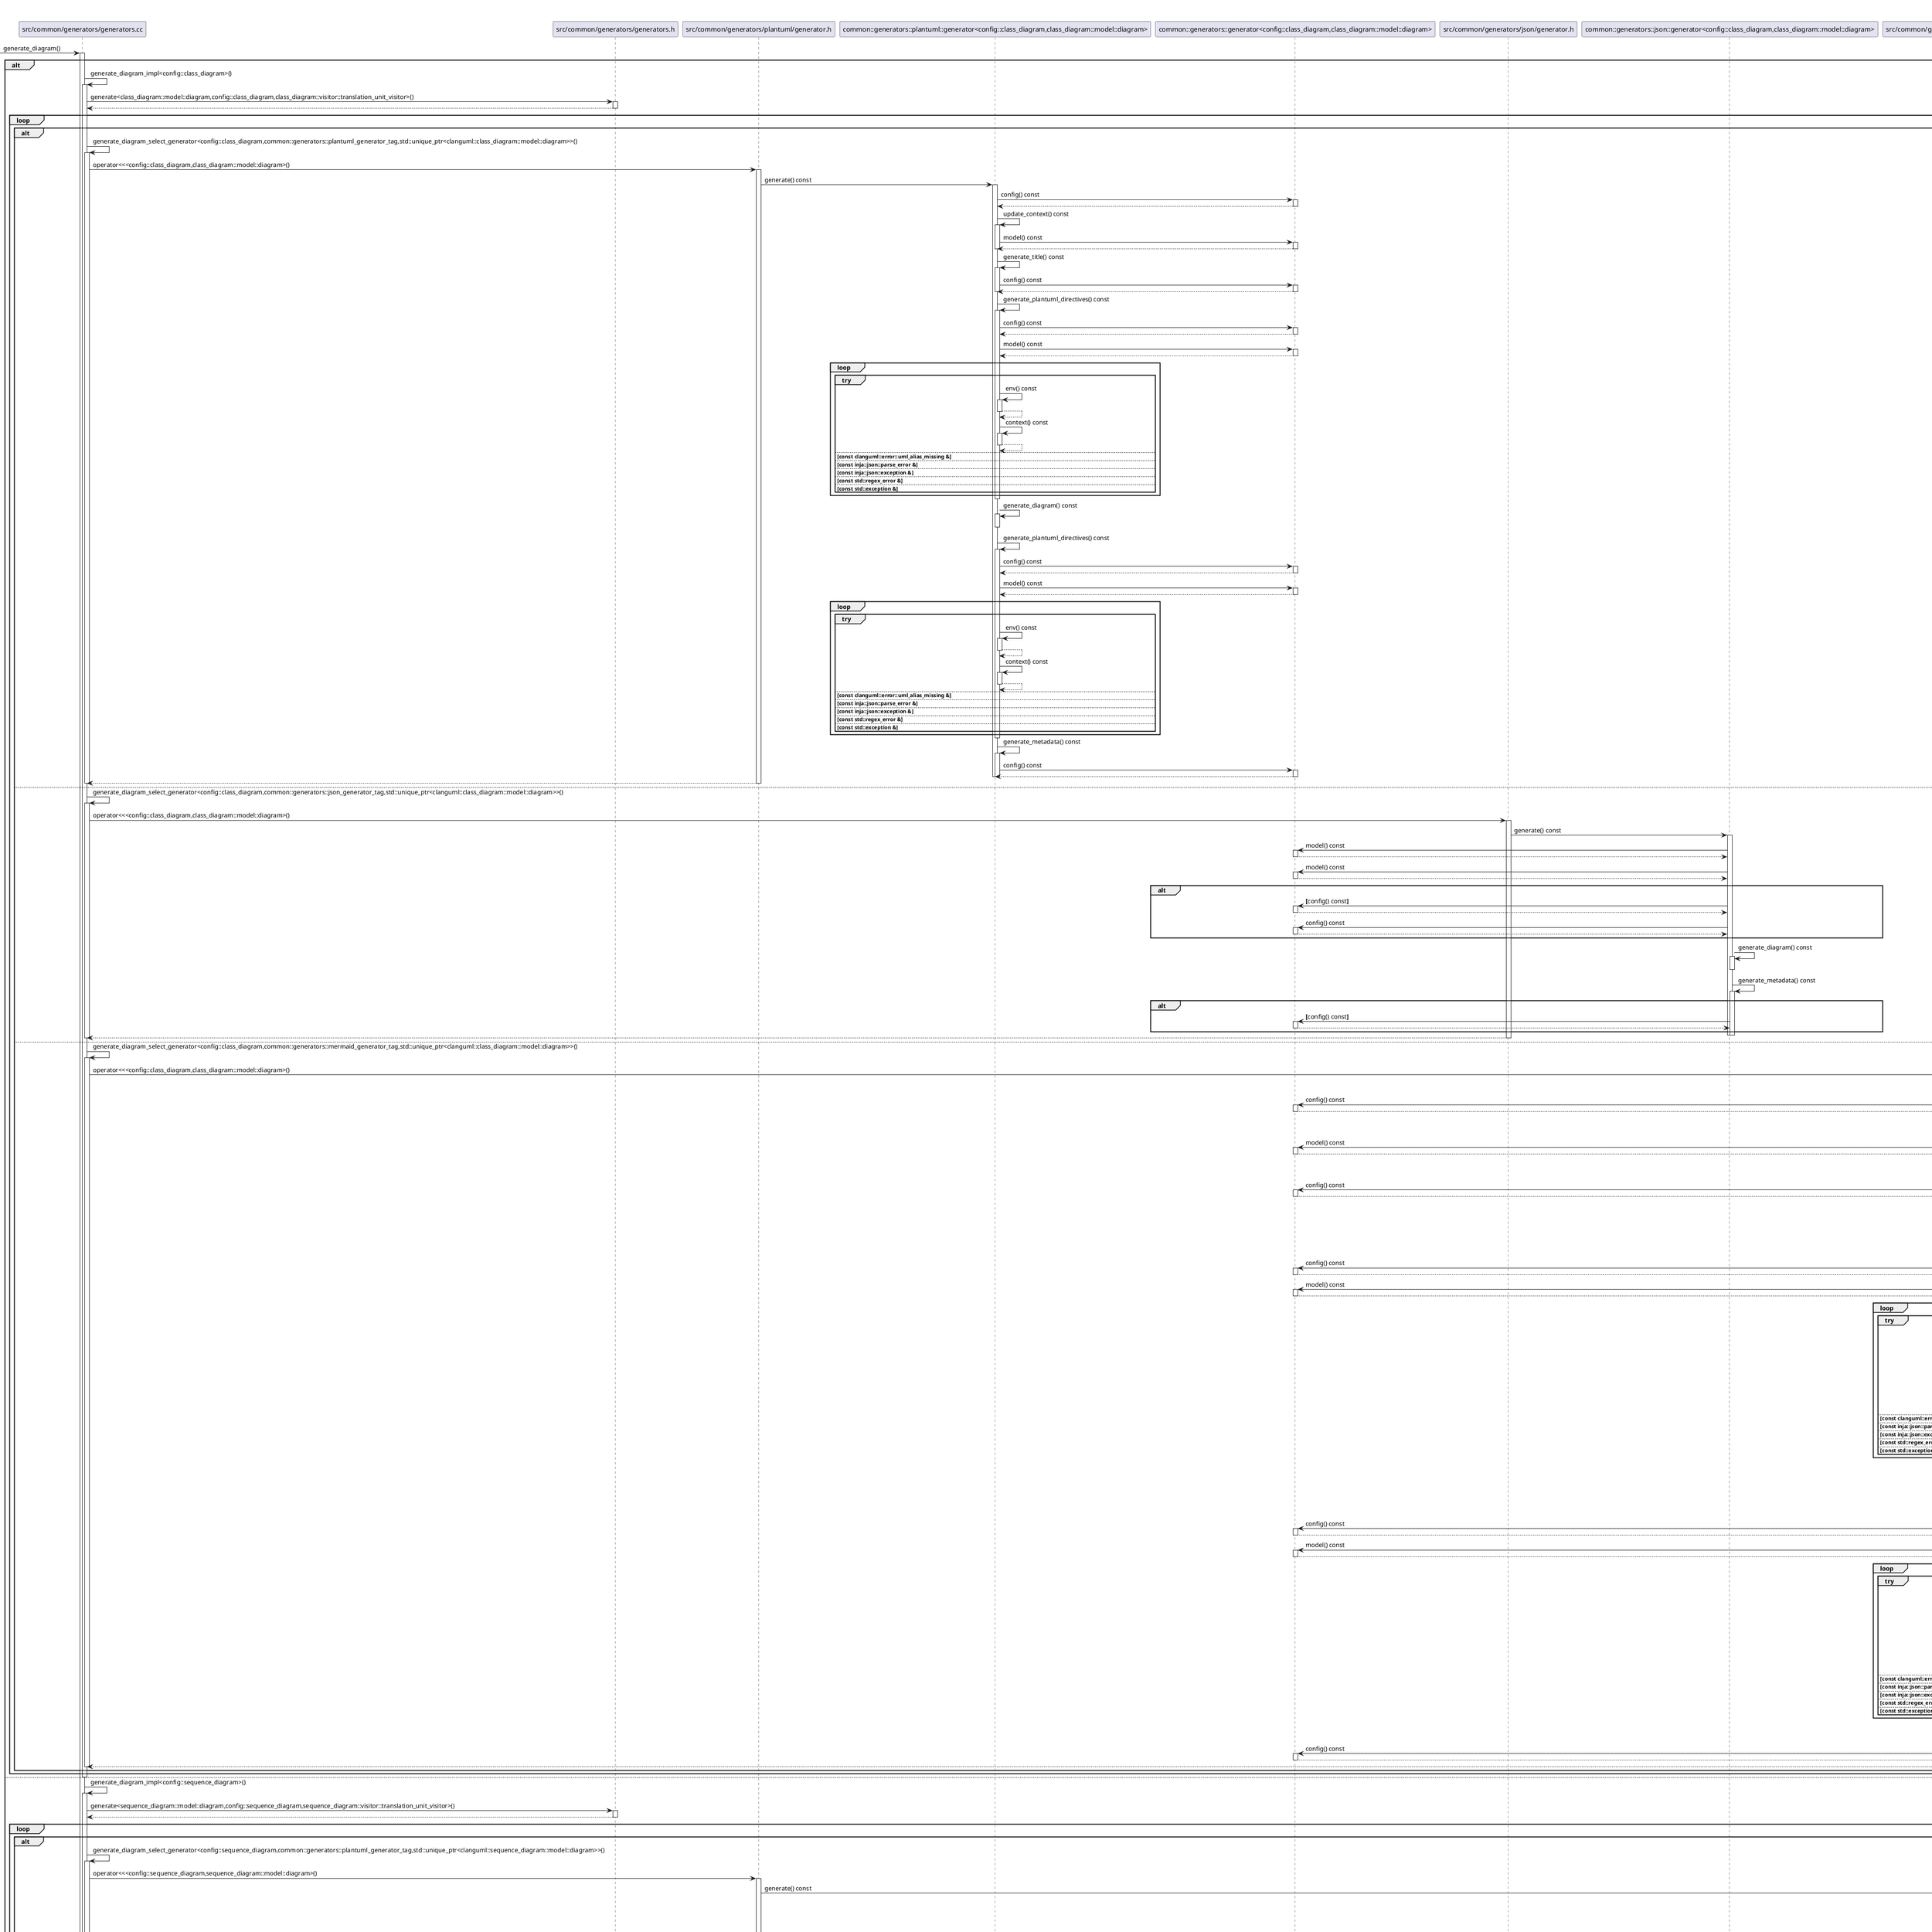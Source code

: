 @startuml
title Common sequence diagram generator sequence diagram
participant "src/common/generators/generators.cc" as C_0000021258523062455100
[-> C_0000021258523062455100 : generate_diagram()
activate C_0000021258523062455100
alt
C_0000021258523062455100 -> C_0000021258523062455100 [[{}]] : generate_diagram_impl<config::class_diagram>()
activate C_0000021258523062455100
participant "src/common/generators/generators.h" as C_0002202543726960818126
C_0000021258523062455100 -> C_0002202543726960818126 [[{}]] : generate<class_diagram::model::diagram,config::class_diagram,class_diagram::visitor::translation_unit_visitor>()
activate C_0002202543726960818126
C_0002202543726960818126 --> C_0000021258523062455100
deactivate C_0002202543726960818126
loop
alt
C_0000021258523062455100 -> C_0000021258523062455100 [[{}]] : generate_diagram_select_generator<config::class_diagram,common::generators::plantuml_generator_tag,std::unique_ptr<clanguml::class_diagram::model::diagram>>()
activate C_0000021258523062455100
participant "src/common/generators/plantuml/generator.h" as C_0002018945499678201517
C_0000021258523062455100 -> C_0002018945499678201517 [[{}]] : operator<<<config::class_diagram,class_diagram::model::diagram>()
activate C_0002018945499678201517
participant "common::generators::plantuml::generator<config::class_diagram,class_diagram::model::diagram>" as C_0000912975774271882625 [[{generator}]]
C_0002018945499678201517 -> C_0000912975774271882625 [[{}]] : generate() const
activate C_0000912975774271882625
participant "common::generators::generator<config::class_diagram,class_diagram::model::diagram>" as C_0001810250397765976838 [[{generator}]]
C_0000912975774271882625 -> C_0001810250397765976838 [[{}]] : config() const
activate C_0001810250397765976838
C_0001810250397765976838 --> C_0000912975774271882625
deactivate C_0001810250397765976838
C_0000912975774271882625 -> C_0000912975774271882625 [[{}]] : update_context() const
activate C_0000912975774271882625
C_0000912975774271882625 -> C_0001810250397765976838 [[{}]] : model() const
activate C_0001810250397765976838
C_0001810250397765976838 --> C_0000912975774271882625
deactivate C_0001810250397765976838
deactivate C_0000912975774271882625
C_0000912975774271882625 -> C_0000912975774271882625 [[{}]] : generate_title() const
activate C_0000912975774271882625
C_0000912975774271882625 -> C_0001810250397765976838 [[{}]] : config() const
activate C_0001810250397765976838
C_0001810250397765976838 --> C_0000912975774271882625
deactivate C_0001810250397765976838
deactivate C_0000912975774271882625
C_0000912975774271882625 -> C_0000912975774271882625 [[{}]] : generate_plantuml_directives() const
activate C_0000912975774271882625
C_0000912975774271882625 -> C_0001810250397765976838 [[{}]] : config() const
activate C_0001810250397765976838
C_0001810250397765976838 --> C_0000912975774271882625
deactivate C_0001810250397765976838
C_0000912975774271882625 -> C_0001810250397765976838 [[{}]] : model() const
activate C_0001810250397765976838
C_0001810250397765976838 --> C_0000912975774271882625
deactivate C_0001810250397765976838
loop
group try
C_0000912975774271882625 -> C_0000912975774271882625 [[{}]] : env() const
activate C_0000912975774271882625
C_0000912975774271882625 --> C_0000912975774271882625
deactivate C_0000912975774271882625
C_0000912975774271882625 -> C_0000912975774271882625 [[{}]] : context() const
activate C_0000912975774271882625
C_0000912975774271882625 --> C_0000912975774271882625
deactivate C_0000912975774271882625
else const clanguml::error::uml_alias_missing &
else const inja::json::parse_error &
else const inja::json::exception &
else const std::regex_error &
else const std::exception &
end
end
deactivate C_0000912975774271882625
C_0000912975774271882625 -> C_0000912975774271882625 [[{}]] : generate_diagram() const
activate C_0000912975774271882625
deactivate C_0000912975774271882625
C_0000912975774271882625 -> C_0000912975774271882625 [[{}]] : generate_plantuml_directives() const
activate C_0000912975774271882625
C_0000912975774271882625 -> C_0001810250397765976838 [[{}]] : config() const
activate C_0001810250397765976838
C_0001810250397765976838 --> C_0000912975774271882625
deactivate C_0001810250397765976838
C_0000912975774271882625 -> C_0001810250397765976838 [[{}]] : model() const
activate C_0001810250397765976838
C_0001810250397765976838 --> C_0000912975774271882625
deactivate C_0001810250397765976838
loop
group try
C_0000912975774271882625 -> C_0000912975774271882625 [[{}]] : env() const
activate C_0000912975774271882625
C_0000912975774271882625 --> C_0000912975774271882625
deactivate C_0000912975774271882625
C_0000912975774271882625 -> C_0000912975774271882625 [[{}]] : context() const
activate C_0000912975774271882625
C_0000912975774271882625 --> C_0000912975774271882625
deactivate C_0000912975774271882625
else const clanguml::error::uml_alias_missing &
else const inja::json::parse_error &
else const inja::json::exception &
else const std::regex_error &
else const std::exception &
end
end
deactivate C_0000912975774271882625
C_0000912975774271882625 -> C_0000912975774271882625 [[{}]] : generate_metadata() const
activate C_0000912975774271882625
C_0000912975774271882625 -> C_0001810250397765976838 [[{}]] : config() const
activate C_0001810250397765976838
C_0001810250397765976838 --> C_0000912975774271882625
deactivate C_0001810250397765976838
deactivate C_0000912975774271882625
deactivate C_0000912975774271882625
C_0002018945499678201517 --> C_0000021258523062455100
deactivate C_0002018945499678201517
deactivate C_0000021258523062455100
else
C_0000021258523062455100 -> C_0000021258523062455100 [[{}]] : generate_diagram_select_generator<config::class_diagram,common::generators::json_generator_tag,std::unique_ptr<clanguml::class_diagram::model::diagram>>()
activate C_0000021258523062455100
participant "src/common/generators/json/generator.h" as C_0001558225431437112529
C_0000021258523062455100 -> C_0001558225431437112529 [[{}]] : operator<<<config::class_diagram,class_diagram::model::diagram>()
activate C_0001558225431437112529
participant "common::generators::json::generator<config::class_diagram,class_diagram::model::diagram>" as C_0001697017289625824014 [[{generator}]]
C_0001558225431437112529 -> C_0001697017289625824014 [[{}]] : generate() const
activate C_0001697017289625824014
C_0001697017289625824014 -> C_0001810250397765976838 [[{}]] : model() const
activate C_0001810250397765976838
C_0001810250397765976838 --> C_0001697017289625824014
deactivate C_0001810250397765976838
C_0001697017289625824014 -> C_0001810250397765976838 [[{}]] : model() const
activate C_0001810250397765976838
C_0001810250397765976838 --> C_0001697017289625824014
deactivate C_0001810250397765976838
alt
C_0001697017289625824014 -> C_0001810250397765976838 [[{}]] : **[**config() const**]**
activate C_0001810250397765976838
C_0001810250397765976838 --> C_0001697017289625824014
deactivate C_0001810250397765976838
C_0001697017289625824014 -> C_0001810250397765976838 [[{}]] : config() const
activate C_0001810250397765976838
C_0001810250397765976838 --> C_0001697017289625824014
deactivate C_0001810250397765976838
end
C_0001697017289625824014 -> C_0001697017289625824014 [[{}]] : generate_diagram() const
activate C_0001697017289625824014
deactivate C_0001697017289625824014
C_0001697017289625824014 -> C_0001697017289625824014 [[{}]] : generate_metadata() const
activate C_0001697017289625824014
alt
C_0001697017289625824014 -> C_0001810250397765976838 [[{}]] : **[**config() const**]**
activate C_0001810250397765976838
C_0001810250397765976838 --> C_0001697017289625824014
deactivate C_0001810250397765976838
end
deactivate C_0001697017289625824014
deactivate C_0001697017289625824014
C_0001558225431437112529 --> C_0000021258523062455100
deactivate C_0001558225431437112529
deactivate C_0000021258523062455100
else
C_0000021258523062455100 -> C_0000021258523062455100 [[{}]] : generate_diagram_select_generator<config::class_diagram,common::generators::mermaid_generator_tag,std::unique_ptr<clanguml::class_diagram::model::diagram>>()
activate C_0000021258523062455100
participant "src/common/generators/mermaid/generator.h" as C_0002059383783011265047
C_0000021258523062455100 -> C_0002059383783011265047 [[{}]] : operator<<<config::class_diagram,class_diagram::model::diagram>()
activate C_0002059383783011265047
participant "common::generators::mermaid::generator<config::class_diagram,class_diagram::model::diagram>" as C_0000695214915294060201 [[{generator}]]
C_0002059383783011265047 -> C_0000695214915294060201 [[{}]] : generate() const
activate C_0000695214915294060201
C_0000695214915294060201 -> C_0001810250397765976838 [[{}]] : config() const
activate C_0001810250397765976838
C_0001810250397765976838 --> C_0000695214915294060201
deactivate C_0001810250397765976838
C_0000695214915294060201 -> C_0000695214915294060201 [[{}]] : update_context() const
activate C_0000695214915294060201
C_0000695214915294060201 -> C_0001810250397765976838 [[{}]] : model() const
activate C_0001810250397765976838
C_0001810250397765976838 --> C_0000695214915294060201
deactivate C_0001810250397765976838
deactivate C_0000695214915294060201
C_0000695214915294060201 -> C_0000695214915294060201 [[{}]] : generate_title() const
activate C_0000695214915294060201
C_0000695214915294060201 -> C_0001810250397765976838 [[{}]] : config() const
activate C_0001810250397765976838
C_0001810250397765976838 --> C_0000695214915294060201
deactivate C_0001810250397765976838
deactivate C_0000695214915294060201
C_0000695214915294060201 -> C_0000695214915294060201 [[{}]] : generate_diagram_type() const
activate C_0000695214915294060201
deactivate C_0000695214915294060201
C_0000695214915294060201 -> C_0000695214915294060201 [[{}]] : generate_mermaid_directives() const
activate C_0000695214915294060201
C_0000695214915294060201 -> C_0001810250397765976838 [[{}]] : config() const
activate C_0001810250397765976838
C_0001810250397765976838 --> C_0000695214915294060201
deactivate C_0001810250397765976838
C_0000695214915294060201 -> C_0001810250397765976838 [[{}]] : model() const
activate C_0001810250397765976838
C_0001810250397765976838 --> C_0000695214915294060201
deactivate C_0001810250397765976838
loop
group try
C_0000695214915294060201 -> C_0000695214915294060201 [[{}]] : env() const
activate C_0000695214915294060201
C_0000695214915294060201 --> C_0000695214915294060201
deactivate C_0000695214915294060201
C_0000695214915294060201 -> C_0000695214915294060201 [[{}]] : context() const
activate C_0000695214915294060201
C_0000695214915294060201 --> C_0000695214915294060201
deactivate C_0000695214915294060201
C_0000695214915294060201 -> C_0002059383783011265047 [[{}]] : indent()
activate C_0002059383783011265047
C_0002059383783011265047 --> C_0000695214915294060201
deactivate C_0002059383783011265047
else const clanguml::error::uml_alias_missing &
else const inja::json::parse_error &
else const inja::json::exception &
else const std::regex_error &
else const std::exception &
end
end
deactivate C_0000695214915294060201
C_0000695214915294060201 -> C_0000695214915294060201 [[{}]] : generate_diagram() const
activate C_0000695214915294060201
deactivate C_0000695214915294060201
C_0000695214915294060201 -> C_0000695214915294060201 [[{}]] : generate_mermaid_directives() const
activate C_0000695214915294060201
C_0000695214915294060201 -> C_0001810250397765976838 [[{}]] : config() const
activate C_0001810250397765976838
C_0001810250397765976838 --> C_0000695214915294060201
deactivate C_0001810250397765976838
C_0000695214915294060201 -> C_0001810250397765976838 [[{}]] : model() const
activate C_0001810250397765976838
C_0001810250397765976838 --> C_0000695214915294060201
deactivate C_0001810250397765976838
loop
group try
C_0000695214915294060201 -> C_0000695214915294060201 [[{}]] : env() const
activate C_0000695214915294060201
C_0000695214915294060201 --> C_0000695214915294060201
deactivate C_0000695214915294060201
C_0000695214915294060201 -> C_0000695214915294060201 [[{}]] : context() const
activate C_0000695214915294060201
C_0000695214915294060201 --> C_0000695214915294060201
deactivate C_0000695214915294060201
C_0000695214915294060201 -> C_0002059383783011265047 [[{}]] : indent()
activate C_0002059383783011265047
C_0002059383783011265047 --> C_0000695214915294060201
deactivate C_0002059383783011265047
else const clanguml::error::uml_alias_missing &
else const inja::json::parse_error &
else const inja::json::exception &
else const std::regex_error &
else const std::exception &
end
end
deactivate C_0000695214915294060201
C_0000695214915294060201 -> C_0000695214915294060201 [[{}]] : generate_metadata() const
activate C_0000695214915294060201
C_0000695214915294060201 -> C_0001810250397765976838 [[{}]] : config() const
activate C_0001810250397765976838
C_0001810250397765976838 --> C_0000695214915294060201
deactivate C_0001810250397765976838
deactivate C_0000695214915294060201
deactivate C_0000695214915294060201
C_0002059383783011265047 --> C_0000021258523062455100
deactivate C_0002059383783011265047
deactivate C_0000021258523062455100
end
end
deactivate C_0000021258523062455100
else
C_0000021258523062455100 -> C_0000021258523062455100 [[{}]] : generate_diagram_impl<config::sequence_diagram>()
activate C_0000021258523062455100
C_0000021258523062455100 -> C_0002202543726960818126 [[{}]] : generate<sequence_diagram::model::diagram,config::sequence_diagram,sequence_diagram::visitor::translation_unit_visitor>()
activate C_0002202543726960818126
C_0002202543726960818126 --> C_0000021258523062455100
deactivate C_0002202543726960818126
loop
alt
C_0000021258523062455100 -> C_0000021258523062455100 [[{}]] : generate_diagram_select_generator<config::sequence_diagram,common::generators::plantuml_generator_tag,std::unique_ptr<clanguml::sequence_diagram::model::diagram>>()
activate C_0000021258523062455100
C_0000021258523062455100 -> C_0002018945499678201517 [[{}]] : operator<<<config::sequence_diagram,sequence_diagram::model::diagram>()
activate C_0002018945499678201517
participant "common::generators::plantuml::generator<config::sequence_diagram,sequence_diagram::model::diagram>" as C_0000075227313056757290 [[{generator}]]
C_0002018945499678201517 -> C_0000075227313056757290 [[{}]] : generate() const
activate C_0000075227313056757290
participant "common::generators::generator<config::sequence_diagram,sequence_diagram::model::diagram>" as C_0001219340207146299456 [[{generator}]]
C_0000075227313056757290 -> C_0001219340207146299456 [[{}]] : config() const
activate C_0001219340207146299456
C_0001219340207146299456 --> C_0000075227313056757290
deactivate C_0001219340207146299456
C_0000075227313056757290 -> C_0000075227313056757290 [[{}]] : update_context() const
activate C_0000075227313056757290
C_0000075227313056757290 -> C_0001219340207146299456 [[{}]] : model() const
activate C_0001219340207146299456
C_0001219340207146299456 --> C_0000075227313056757290
deactivate C_0001219340207146299456
deactivate C_0000075227313056757290
C_0000075227313056757290 -> C_0000075227313056757290 [[{}]] : generate_title() const
activate C_0000075227313056757290
C_0000075227313056757290 -> C_0001219340207146299456 [[{}]] : config() const
activate C_0001219340207146299456
C_0001219340207146299456 --> C_0000075227313056757290
deactivate C_0001219340207146299456
deactivate C_0000075227313056757290
C_0000075227313056757290 -> C_0000075227313056757290 [[{}]] : generate_plantuml_directives() const
activate C_0000075227313056757290
C_0000075227313056757290 -> C_0001219340207146299456 [[{}]] : config() const
activate C_0001219340207146299456
C_0001219340207146299456 --> C_0000075227313056757290
deactivate C_0001219340207146299456
C_0000075227313056757290 -> C_0001219340207146299456 [[{}]] : model() const
activate C_0001219340207146299456
C_0001219340207146299456 --> C_0000075227313056757290
deactivate C_0001219340207146299456
loop
group try
C_0000075227313056757290 -> C_0000075227313056757290 [[{}]] : env() const
activate C_0000075227313056757290
C_0000075227313056757290 --> C_0000075227313056757290
deactivate C_0000075227313056757290
C_0000075227313056757290 -> C_0000075227313056757290 [[{}]] : context() const
activate C_0000075227313056757290
C_0000075227313056757290 --> C_0000075227313056757290
deactivate C_0000075227313056757290
else const clanguml::error::uml_alias_missing &
else const inja::json::parse_error &
else const inja::json::exception &
else const std::regex_error &
else const std::exception &
end
end
deactivate C_0000075227313056757290
C_0000075227313056757290 -> C_0000075227313056757290 [[{}]] : generate_diagram() const
activate C_0000075227313056757290
deactivate C_0000075227313056757290
C_0000075227313056757290 -> C_0000075227313056757290 [[{}]] : generate_plantuml_directives() const
activate C_0000075227313056757290
C_0000075227313056757290 -> C_0001219340207146299456 [[{}]] : config() const
activate C_0001219340207146299456
C_0001219340207146299456 --> C_0000075227313056757290
deactivate C_0001219340207146299456
C_0000075227313056757290 -> C_0001219340207146299456 [[{}]] : model() const
activate C_0001219340207146299456
C_0001219340207146299456 --> C_0000075227313056757290
deactivate C_0001219340207146299456
loop
group try
C_0000075227313056757290 -> C_0000075227313056757290 [[{}]] : env() const
activate C_0000075227313056757290
C_0000075227313056757290 --> C_0000075227313056757290
deactivate C_0000075227313056757290
C_0000075227313056757290 -> C_0000075227313056757290 [[{}]] : context() const
activate C_0000075227313056757290
C_0000075227313056757290 --> C_0000075227313056757290
deactivate C_0000075227313056757290
else const clanguml::error::uml_alias_missing &
else const inja::json::parse_error &
else const inja::json::exception &
else const std::regex_error &
else const std::exception &
end
end
deactivate C_0000075227313056757290
C_0000075227313056757290 -> C_0000075227313056757290 [[{}]] : generate_metadata() const
activate C_0000075227313056757290
C_0000075227313056757290 -> C_0001219340207146299456 [[{}]] : config() const
activate C_0001219340207146299456
C_0001219340207146299456 --> C_0000075227313056757290
deactivate C_0001219340207146299456
deactivate C_0000075227313056757290
deactivate C_0000075227313056757290
C_0002018945499678201517 --> C_0000021258523062455100
deactivate C_0002018945499678201517
deactivate C_0000021258523062455100
else
C_0000021258523062455100 -> C_0000021258523062455100 [[{}]] : generate_diagram_select_generator<config::sequence_diagram,common::generators::json_generator_tag,std::unique_ptr<clanguml::sequence_diagram::model::diagram>>()
activate C_0000021258523062455100
C_0000021258523062455100 -> C_0001558225431437112529 [[{}]] : operator<<<config::sequence_diagram,sequence_diagram::model::diagram>()
activate C_0001558225431437112529
participant "common::generators::json::generator<config::sequence_diagram,sequence_diagram::model::diagram>" as C_0000018534178801783212 [[{generator}]]
C_0001558225431437112529 -> C_0000018534178801783212 [[{}]] : generate() const
activate C_0000018534178801783212
C_0000018534178801783212 -> C_0001219340207146299456 [[{}]] : model() const
activate C_0001219340207146299456
C_0001219340207146299456 --> C_0000018534178801783212
deactivate C_0001219340207146299456
C_0000018534178801783212 -> C_0001219340207146299456 [[{}]] : model() const
activate C_0001219340207146299456
C_0001219340207146299456 --> C_0000018534178801783212
deactivate C_0001219340207146299456
alt
C_0000018534178801783212 -> C_0001219340207146299456 [[{}]] : **[**config() const**]**
activate C_0001219340207146299456
C_0001219340207146299456 --> C_0000018534178801783212
deactivate C_0001219340207146299456
C_0000018534178801783212 -> C_0001219340207146299456 [[{}]] : config() const
activate C_0001219340207146299456
C_0001219340207146299456 --> C_0000018534178801783212
deactivate C_0001219340207146299456
end
C_0000018534178801783212 -> C_0000018534178801783212 [[{}]] : generate_diagram() const
activate C_0000018534178801783212
deactivate C_0000018534178801783212
C_0000018534178801783212 -> C_0000018534178801783212 [[{}]] : generate_metadata() const
activate C_0000018534178801783212
alt
C_0000018534178801783212 -> C_0001219340207146299456 [[{}]] : **[**config() const**]**
activate C_0001219340207146299456
C_0001219340207146299456 --> C_0000018534178801783212
deactivate C_0001219340207146299456
end
deactivate C_0000018534178801783212
deactivate C_0000018534178801783212
C_0001558225431437112529 --> C_0000021258523062455100
deactivate C_0001558225431437112529
deactivate C_0000021258523062455100
else
C_0000021258523062455100 -> C_0000021258523062455100 [[{}]] : generate_diagram_select_generator<config::sequence_diagram,common::generators::mermaid_generator_tag,std::unique_ptr<clanguml::sequence_diagram::model::diagram>>()
activate C_0000021258523062455100
C_0000021258523062455100 -> C_0002059383783011265047 [[{}]] : operator<<<config::sequence_diagram,sequence_diagram::model::diagram>()
activate C_0002059383783011265047
participant "common::generators::mermaid::generator<config::sequence_diagram,sequence_diagram::model::diagram>" as C_0002018362313906402262 [[{generator}]]
C_0002059383783011265047 -> C_0002018362313906402262 [[{}]] : generate() const
activate C_0002018362313906402262
C_0002018362313906402262 -> C_0001219340207146299456 [[{}]] : config() const
activate C_0001219340207146299456
C_0001219340207146299456 --> C_0002018362313906402262
deactivate C_0001219340207146299456
C_0002018362313906402262 -> C_0002018362313906402262 [[{}]] : update_context() const
activate C_0002018362313906402262
C_0002018362313906402262 -> C_0001219340207146299456 [[{}]] : model() const
activate C_0001219340207146299456
C_0001219340207146299456 --> C_0002018362313906402262
deactivate C_0001219340207146299456
deactivate C_0002018362313906402262
C_0002018362313906402262 -> C_0002018362313906402262 [[{}]] : generate_title() const
activate C_0002018362313906402262
C_0002018362313906402262 -> C_0001219340207146299456 [[{}]] : config() const
activate C_0001219340207146299456
C_0001219340207146299456 --> C_0002018362313906402262
deactivate C_0001219340207146299456
deactivate C_0002018362313906402262
C_0002018362313906402262 -> C_0002018362313906402262 [[{}]] : generate_diagram_type() const
activate C_0002018362313906402262
deactivate C_0002018362313906402262
C_0002018362313906402262 -> C_0002018362313906402262 [[{}]] : generate_mermaid_directives() const
activate C_0002018362313906402262
C_0002018362313906402262 -> C_0001219340207146299456 [[{}]] : config() const
activate C_0001219340207146299456
C_0001219340207146299456 --> C_0002018362313906402262
deactivate C_0001219340207146299456
C_0002018362313906402262 -> C_0001219340207146299456 [[{}]] : model() const
activate C_0001219340207146299456
C_0001219340207146299456 --> C_0002018362313906402262
deactivate C_0001219340207146299456
loop
group try
C_0002018362313906402262 -> C_0002018362313906402262 [[{}]] : env() const
activate C_0002018362313906402262
C_0002018362313906402262 --> C_0002018362313906402262
deactivate C_0002018362313906402262
C_0002018362313906402262 -> C_0002018362313906402262 [[{}]] : context() const
activate C_0002018362313906402262
C_0002018362313906402262 --> C_0002018362313906402262
deactivate C_0002018362313906402262
C_0002018362313906402262 -> C_0002059383783011265047 [[{}]] : indent()
activate C_0002059383783011265047
C_0002059383783011265047 --> C_0002018362313906402262
deactivate C_0002059383783011265047
else const clanguml::error::uml_alias_missing &
else const inja::json::parse_error &
else const inja::json::exception &
else const std::regex_error &
else const std::exception &
end
end
deactivate C_0002018362313906402262
C_0002018362313906402262 -> C_0002018362313906402262 [[{}]] : generate_diagram() const
activate C_0002018362313906402262
deactivate C_0002018362313906402262
C_0002018362313906402262 -> C_0002018362313906402262 [[{}]] : generate_mermaid_directives() const
activate C_0002018362313906402262
C_0002018362313906402262 -> C_0001219340207146299456 [[{}]] : config() const
activate C_0001219340207146299456
C_0001219340207146299456 --> C_0002018362313906402262
deactivate C_0001219340207146299456
C_0002018362313906402262 -> C_0001219340207146299456 [[{}]] : model() const
activate C_0001219340207146299456
C_0001219340207146299456 --> C_0002018362313906402262
deactivate C_0001219340207146299456
loop
group try
C_0002018362313906402262 -> C_0002018362313906402262 [[{}]] : env() const
activate C_0002018362313906402262
C_0002018362313906402262 --> C_0002018362313906402262
deactivate C_0002018362313906402262
C_0002018362313906402262 -> C_0002018362313906402262 [[{}]] : context() const
activate C_0002018362313906402262
C_0002018362313906402262 --> C_0002018362313906402262
deactivate C_0002018362313906402262
C_0002018362313906402262 -> C_0002059383783011265047 [[{}]] : indent()
activate C_0002059383783011265047
C_0002059383783011265047 --> C_0002018362313906402262
deactivate C_0002059383783011265047
else const clanguml::error::uml_alias_missing &
else const inja::json::parse_error &
else const inja::json::exception &
else const std::regex_error &
else const std::exception &
end
end
deactivate C_0002018362313906402262
C_0002018362313906402262 -> C_0002018362313906402262 [[{}]] : generate_metadata() const
activate C_0002018362313906402262
C_0002018362313906402262 -> C_0001219340207146299456 [[{}]] : config() const
activate C_0001219340207146299456
C_0001219340207146299456 --> C_0002018362313906402262
deactivate C_0001219340207146299456
deactivate C_0002018362313906402262
deactivate C_0002018362313906402262
C_0002059383783011265047 --> C_0000021258523062455100
deactivate C_0002059383783011265047
deactivate C_0000021258523062455100
end
end
deactivate C_0000021258523062455100
else
C_0000021258523062455100 -> C_0000021258523062455100 [[{}]] : generate_diagram_impl<config::package_diagram>()
activate C_0000021258523062455100
C_0000021258523062455100 -> C_0002202543726960818126 [[{}]] : generate<package_diagram::model::diagram,config::package_diagram,package_diagram::visitor::translation_unit_visitor>()
activate C_0002202543726960818126
C_0002202543726960818126 --> C_0000021258523062455100
deactivate C_0002202543726960818126
loop
alt
C_0000021258523062455100 -> C_0000021258523062455100 [[{}]] : generate_diagram_select_generator<config::package_diagram,common::generators::plantuml_generator_tag,std::unique_ptr<clanguml::package_diagram::model::diagram>>()
activate C_0000021258523062455100
C_0000021258523062455100 -> C_0002018945499678201517 [[{}]] : operator<<<config::package_diagram,package_diagram::model::diagram>()
activate C_0002018945499678201517
participant "common::generators::plantuml::generator<config::package_diagram,package_diagram::model::diagram>" as C_0001057217268157077728 [[{generator}]]
C_0002018945499678201517 -> C_0001057217268157077728 [[{}]] : generate() const
activate C_0001057217268157077728
participant "common::generators::generator<config::package_diagram,package_diagram::model::diagram>" as C_0000200995320997140083 [[{generator}]]
C_0001057217268157077728 -> C_0000200995320997140083 [[{}]] : config() const
activate C_0000200995320997140083
C_0000200995320997140083 --> C_0001057217268157077728
deactivate C_0000200995320997140083
C_0001057217268157077728 -> C_0001057217268157077728 [[{}]] : update_context() const
activate C_0001057217268157077728
C_0001057217268157077728 -> C_0000200995320997140083 [[{}]] : model() const
activate C_0000200995320997140083
C_0000200995320997140083 --> C_0001057217268157077728
deactivate C_0000200995320997140083
deactivate C_0001057217268157077728
C_0001057217268157077728 -> C_0001057217268157077728 [[{}]] : generate_title() const
activate C_0001057217268157077728
C_0001057217268157077728 -> C_0000200995320997140083 [[{}]] : config() const
activate C_0000200995320997140083
C_0000200995320997140083 --> C_0001057217268157077728
deactivate C_0000200995320997140083
deactivate C_0001057217268157077728
C_0001057217268157077728 -> C_0001057217268157077728 [[{}]] : generate_plantuml_directives() const
activate C_0001057217268157077728
C_0001057217268157077728 -> C_0000200995320997140083 [[{}]] : config() const
activate C_0000200995320997140083
C_0000200995320997140083 --> C_0001057217268157077728
deactivate C_0000200995320997140083
C_0001057217268157077728 -> C_0000200995320997140083 [[{}]] : model() const
activate C_0000200995320997140083
C_0000200995320997140083 --> C_0001057217268157077728
deactivate C_0000200995320997140083
loop
group try
C_0001057217268157077728 -> C_0001057217268157077728 [[{}]] : env() const
activate C_0001057217268157077728
C_0001057217268157077728 --> C_0001057217268157077728
deactivate C_0001057217268157077728
C_0001057217268157077728 -> C_0001057217268157077728 [[{}]] : context() const
activate C_0001057217268157077728
C_0001057217268157077728 --> C_0001057217268157077728
deactivate C_0001057217268157077728
else const clanguml::error::uml_alias_missing &
else const inja::json::parse_error &
else const inja::json::exception &
else const std::regex_error &
else const std::exception &
end
end
deactivate C_0001057217268157077728
C_0001057217268157077728 -> C_0001057217268157077728 [[{}]] : generate_diagram() const
activate C_0001057217268157077728
deactivate C_0001057217268157077728
C_0001057217268157077728 -> C_0001057217268157077728 [[{}]] : generate_plantuml_directives() const
activate C_0001057217268157077728
C_0001057217268157077728 -> C_0000200995320997140083 [[{}]] : config() const
activate C_0000200995320997140083
C_0000200995320997140083 --> C_0001057217268157077728
deactivate C_0000200995320997140083
C_0001057217268157077728 -> C_0000200995320997140083 [[{}]] : model() const
activate C_0000200995320997140083
C_0000200995320997140083 --> C_0001057217268157077728
deactivate C_0000200995320997140083
loop
group try
C_0001057217268157077728 -> C_0001057217268157077728 [[{}]] : env() const
activate C_0001057217268157077728
C_0001057217268157077728 --> C_0001057217268157077728
deactivate C_0001057217268157077728
C_0001057217268157077728 -> C_0001057217268157077728 [[{}]] : context() const
activate C_0001057217268157077728
C_0001057217268157077728 --> C_0001057217268157077728
deactivate C_0001057217268157077728
else const clanguml::error::uml_alias_missing &
else const inja::json::parse_error &
else const inja::json::exception &
else const std::regex_error &
else const std::exception &
end
end
deactivate C_0001057217268157077728
C_0001057217268157077728 -> C_0001057217268157077728 [[{}]] : generate_metadata() const
activate C_0001057217268157077728
C_0001057217268157077728 -> C_0000200995320997140083 [[{}]] : config() const
activate C_0000200995320997140083
C_0000200995320997140083 --> C_0001057217268157077728
deactivate C_0000200995320997140083
deactivate C_0001057217268157077728
deactivate C_0001057217268157077728
C_0002018945499678201517 --> C_0000021258523062455100
deactivate C_0002018945499678201517
deactivate C_0000021258523062455100
else
C_0000021258523062455100 -> C_0000021258523062455100 [[{}]] : generate_diagram_select_generator<config::package_diagram,common::generators::json_generator_tag,std::unique_ptr<clanguml::package_diagram::model::diagram>>()
activate C_0000021258523062455100
C_0000021258523062455100 -> C_0001558225431437112529 [[{}]] : operator<<<config::package_diagram,package_diagram::model::diagram>()
activate C_0001558225431437112529
participant "common::generators::json::generator<config::package_diagram,package_diagram::model::diagram>" as C_0000698913906396776642 [[{generator}]]
C_0001558225431437112529 -> C_0000698913906396776642 [[{}]] : generate() const
activate C_0000698913906396776642
C_0000698913906396776642 -> C_0000200995320997140083 [[{}]] : model() const
activate C_0000200995320997140083
C_0000200995320997140083 --> C_0000698913906396776642
deactivate C_0000200995320997140083
C_0000698913906396776642 -> C_0000200995320997140083 [[{}]] : model() const
activate C_0000200995320997140083
C_0000200995320997140083 --> C_0000698913906396776642
deactivate C_0000200995320997140083
alt
C_0000698913906396776642 -> C_0000200995320997140083 [[{}]] : **[**config() const**]**
activate C_0000200995320997140083
C_0000200995320997140083 --> C_0000698913906396776642
deactivate C_0000200995320997140083
C_0000698913906396776642 -> C_0000200995320997140083 [[{}]] : config() const
activate C_0000200995320997140083
C_0000200995320997140083 --> C_0000698913906396776642
deactivate C_0000200995320997140083
end
C_0000698913906396776642 -> C_0000698913906396776642 [[{}]] : generate_diagram() const
activate C_0000698913906396776642
deactivate C_0000698913906396776642
C_0000698913906396776642 -> C_0000698913906396776642 [[{}]] : generate_metadata() const
activate C_0000698913906396776642
alt
C_0000698913906396776642 -> C_0000200995320997140083 [[{}]] : **[**config() const**]**
activate C_0000200995320997140083
C_0000200995320997140083 --> C_0000698913906396776642
deactivate C_0000200995320997140083
end
deactivate C_0000698913906396776642
deactivate C_0000698913906396776642
C_0001558225431437112529 --> C_0000021258523062455100
deactivate C_0001558225431437112529
deactivate C_0000021258523062455100
else
C_0000021258523062455100 -> C_0000021258523062455100 [[{}]] : generate_diagram_select_generator<config::package_diagram,common::generators::mermaid_generator_tag,std::unique_ptr<clanguml::package_diagram::model::diagram>>()
activate C_0000021258523062455100
C_0000021258523062455100 -> C_0002059383783011265047 [[{}]] : operator<<<config::package_diagram,package_diagram::model::diagram>()
activate C_0002059383783011265047
participant "common::generators::mermaid::generator<config::package_diagram,package_diagram::model::diagram>" as C_0000285807511584972134 [[{generator}]]
C_0002059383783011265047 -> C_0000285807511584972134 [[{}]] : generate() const
activate C_0000285807511584972134
C_0000285807511584972134 -> C_0000200995320997140083 [[{}]] : config() const
activate C_0000200995320997140083
C_0000200995320997140083 --> C_0000285807511584972134
deactivate C_0000200995320997140083
C_0000285807511584972134 -> C_0000285807511584972134 [[{}]] : update_context() const
activate C_0000285807511584972134
C_0000285807511584972134 -> C_0000200995320997140083 [[{}]] : model() const
activate C_0000200995320997140083
C_0000200995320997140083 --> C_0000285807511584972134
deactivate C_0000200995320997140083
deactivate C_0000285807511584972134
C_0000285807511584972134 -> C_0000285807511584972134 [[{}]] : generate_title() const
activate C_0000285807511584972134
C_0000285807511584972134 -> C_0000200995320997140083 [[{}]] : config() const
activate C_0000200995320997140083
C_0000200995320997140083 --> C_0000285807511584972134
deactivate C_0000200995320997140083
deactivate C_0000285807511584972134
C_0000285807511584972134 -> C_0000285807511584972134 [[{}]] : generate_diagram_type() const
activate C_0000285807511584972134
deactivate C_0000285807511584972134
C_0000285807511584972134 -> C_0000285807511584972134 [[{}]] : generate_mermaid_directives() const
activate C_0000285807511584972134
C_0000285807511584972134 -> C_0000200995320997140083 [[{}]] : config() const
activate C_0000200995320997140083
C_0000200995320997140083 --> C_0000285807511584972134
deactivate C_0000200995320997140083
C_0000285807511584972134 -> C_0000200995320997140083 [[{}]] : model() const
activate C_0000200995320997140083
C_0000200995320997140083 --> C_0000285807511584972134
deactivate C_0000200995320997140083
loop
group try
C_0000285807511584972134 -> C_0000285807511584972134 [[{}]] : env() const
activate C_0000285807511584972134
C_0000285807511584972134 --> C_0000285807511584972134
deactivate C_0000285807511584972134
C_0000285807511584972134 -> C_0000285807511584972134 [[{}]] : context() const
activate C_0000285807511584972134
C_0000285807511584972134 --> C_0000285807511584972134
deactivate C_0000285807511584972134
C_0000285807511584972134 -> C_0002059383783011265047 [[{}]] : indent()
activate C_0002059383783011265047
C_0002059383783011265047 --> C_0000285807511584972134
deactivate C_0002059383783011265047
else const clanguml::error::uml_alias_missing &
else const inja::json::parse_error &
else const inja::json::exception &
else const std::regex_error &
else const std::exception &
end
end
deactivate C_0000285807511584972134
C_0000285807511584972134 -> C_0000285807511584972134 [[{}]] : generate_diagram() const
activate C_0000285807511584972134
deactivate C_0000285807511584972134
C_0000285807511584972134 -> C_0000285807511584972134 [[{}]] : generate_mermaid_directives() const
activate C_0000285807511584972134
C_0000285807511584972134 -> C_0000200995320997140083 [[{}]] : config() const
activate C_0000200995320997140083
C_0000200995320997140083 --> C_0000285807511584972134
deactivate C_0000200995320997140083
C_0000285807511584972134 -> C_0000200995320997140083 [[{}]] : model() const
activate C_0000200995320997140083
C_0000200995320997140083 --> C_0000285807511584972134
deactivate C_0000200995320997140083
loop
group try
C_0000285807511584972134 -> C_0000285807511584972134 [[{}]] : env() const
activate C_0000285807511584972134
C_0000285807511584972134 --> C_0000285807511584972134
deactivate C_0000285807511584972134
C_0000285807511584972134 -> C_0000285807511584972134 [[{}]] : context() const
activate C_0000285807511584972134
C_0000285807511584972134 --> C_0000285807511584972134
deactivate C_0000285807511584972134
C_0000285807511584972134 -> C_0002059383783011265047 [[{}]] : indent()
activate C_0002059383783011265047
C_0002059383783011265047 --> C_0000285807511584972134
deactivate C_0002059383783011265047
else const clanguml::error::uml_alias_missing &
else const inja::json::parse_error &
else const inja::json::exception &
else const std::regex_error &
else const std::exception &
end
end
deactivate C_0000285807511584972134
C_0000285807511584972134 -> C_0000285807511584972134 [[{}]] : generate_metadata() const
activate C_0000285807511584972134
C_0000285807511584972134 -> C_0000200995320997140083 [[{}]] : config() const
activate C_0000200995320997140083
C_0000200995320997140083 --> C_0000285807511584972134
deactivate C_0000200995320997140083
deactivate C_0000285807511584972134
deactivate C_0000285807511584972134
C_0002059383783011265047 --> C_0000021258523062455100
deactivate C_0002059383783011265047
deactivate C_0000021258523062455100
end
end
deactivate C_0000021258523062455100
else
C_0000021258523062455100 -> C_0000021258523062455100 [[{}]] : generate_diagram_impl<config::include_diagram>()
activate C_0000021258523062455100
C_0000021258523062455100 -> C_0002202543726960818126 [[{}]] : generate<include_diagram::model::diagram,config::include_diagram,include_diagram::visitor::translation_unit_visitor>()
activate C_0002202543726960818126
C_0002202543726960818126 --> C_0000021258523062455100
deactivate C_0002202543726960818126
loop
alt
C_0000021258523062455100 -> C_0000021258523062455100 [[{}]] : generate_diagram_select_generator<config::include_diagram,common::generators::plantuml_generator_tag,std::unique_ptr<clanguml::include_diagram::model::diagram>>()
activate C_0000021258523062455100
C_0000021258523062455100 -> C_0002018945499678201517 [[{}]] : operator<<<config::include_diagram,include_diagram::model::diagram>()
activate C_0002018945499678201517
participant "common::generators::plantuml::generator<config::include_diagram,include_diagram::model::diagram>" as C_0001556359922237252970 [[{generator}]]
C_0002018945499678201517 -> C_0001556359922237252970 [[{}]] : generate() const
activate C_0001556359922237252970
participant "common::generators::generator<config::include_diagram,include_diagram::model::diagram>" as C_0000278191635904192005 [[{generator}]]
C_0001556359922237252970 -> C_0000278191635904192005 [[{}]] : config() const
activate C_0000278191635904192005
C_0000278191635904192005 --> C_0001556359922237252970
deactivate C_0000278191635904192005
C_0001556359922237252970 -> C_0001556359922237252970 [[{}]] : update_context() const
activate C_0001556359922237252970
C_0001556359922237252970 -> C_0000278191635904192005 [[{}]] : model() const
activate C_0000278191635904192005
C_0000278191635904192005 --> C_0001556359922237252970
deactivate C_0000278191635904192005
deactivate C_0001556359922237252970
C_0001556359922237252970 -> C_0001556359922237252970 [[{}]] : generate_title() const
activate C_0001556359922237252970
C_0001556359922237252970 -> C_0000278191635904192005 [[{}]] : config() const
activate C_0000278191635904192005
C_0000278191635904192005 --> C_0001556359922237252970
deactivate C_0000278191635904192005
deactivate C_0001556359922237252970
C_0001556359922237252970 -> C_0001556359922237252970 [[{}]] : generate_plantuml_directives() const
activate C_0001556359922237252970
C_0001556359922237252970 -> C_0000278191635904192005 [[{}]] : config() const
activate C_0000278191635904192005
C_0000278191635904192005 --> C_0001556359922237252970
deactivate C_0000278191635904192005
C_0001556359922237252970 -> C_0000278191635904192005 [[{}]] : model() const
activate C_0000278191635904192005
C_0000278191635904192005 --> C_0001556359922237252970
deactivate C_0000278191635904192005
loop
group try
C_0001556359922237252970 -> C_0001556359922237252970 [[{}]] : env() const
activate C_0001556359922237252970
C_0001556359922237252970 --> C_0001556359922237252970
deactivate C_0001556359922237252970
C_0001556359922237252970 -> C_0001556359922237252970 [[{}]] : context() const
activate C_0001556359922237252970
C_0001556359922237252970 --> C_0001556359922237252970
deactivate C_0001556359922237252970
else const clanguml::error::uml_alias_missing &
else const inja::json::parse_error &
else const inja::json::exception &
else const std::regex_error &
else const std::exception &
end
end
deactivate C_0001556359922237252970
C_0001556359922237252970 -> C_0001556359922237252970 [[{}]] : generate_diagram() const
activate C_0001556359922237252970
deactivate C_0001556359922237252970
C_0001556359922237252970 -> C_0001556359922237252970 [[{}]] : generate_plantuml_directives() const
activate C_0001556359922237252970
C_0001556359922237252970 -> C_0000278191635904192005 [[{}]] : config() const
activate C_0000278191635904192005
C_0000278191635904192005 --> C_0001556359922237252970
deactivate C_0000278191635904192005
C_0001556359922237252970 -> C_0000278191635904192005 [[{}]] : model() const
activate C_0000278191635904192005
C_0000278191635904192005 --> C_0001556359922237252970
deactivate C_0000278191635904192005
loop
group try
C_0001556359922237252970 -> C_0001556359922237252970 [[{}]] : env() const
activate C_0001556359922237252970
C_0001556359922237252970 --> C_0001556359922237252970
deactivate C_0001556359922237252970
C_0001556359922237252970 -> C_0001556359922237252970 [[{}]] : context() const
activate C_0001556359922237252970
C_0001556359922237252970 --> C_0001556359922237252970
deactivate C_0001556359922237252970
else const clanguml::error::uml_alias_missing &
else const inja::json::parse_error &
else const inja::json::exception &
else const std::regex_error &
else const std::exception &
end
end
deactivate C_0001556359922237252970
C_0001556359922237252970 -> C_0001556359922237252970 [[{}]] : generate_metadata() const
activate C_0001556359922237252970
C_0001556359922237252970 -> C_0000278191635904192005 [[{}]] : config() const
activate C_0000278191635904192005
C_0000278191635904192005 --> C_0001556359922237252970
deactivate C_0000278191635904192005
deactivate C_0001556359922237252970
deactivate C_0001556359922237252970
alt
C_0002018945499678201517 -> C_0001810250397765976838 [[{}]] : **[**config() const**]**
activate C_0001810250397765976838
C_0001810250397765976838 --> C_0002018945499678201517
deactivate C_0001810250397765976838
end
C_0002018945499678201517 --> C_0000021258523062455100
deactivate C_0002018945499678201517
deactivate C_0000021258523062455100
else
C_0000021258523062455100 -> C_0000021258523062455100 [[{}]] : generate_diagram_select_generator<config::include_diagram,common::generators::json_generator_tag,std::unique_ptr<clanguml::include_diagram::model::diagram>>()
activate C_0000021258523062455100
C_0000021258523062455100 -> C_0001558225431437112529 [[{}]] : operator<<<config::include_diagram,include_diagram::model::diagram>()
activate C_0001558225431437112529
participant "common::generators::json::generator<config::include_diagram,include_diagram::model::diagram>" as C_0001627623570701056908 [[{generator}]]
C_0001558225431437112529 -> C_0001627623570701056908 [[{}]] : generate() const
activate C_0001627623570701056908
C_0001627623570701056908 -> C_0000278191635904192005 [[{}]] : model() const
activate C_0000278191635904192005
C_0000278191635904192005 --> C_0001627623570701056908
deactivate C_0000278191635904192005
C_0001627623570701056908 -> C_0000278191635904192005 [[{}]] : model() const
activate C_0000278191635904192005
C_0000278191635904192005 --> C_0001627623570701056908
deactivate C_0000278191635904192005
alt
C_0001627623570701056908 -> C_0000278191635904192005 [[{}]] : **[**config() const**]**
activate C_0000278191635904192005
C_0000278191635904192005 --> C_0001627623570701056908
deactivate C_0000278191635904192005
C_0001627623570701056908 -> C_0000278191635904192005 [[{}]] : config() const
activate C_0000278191635904192005
C_0000278191635904192005 --> C_0001627623570701056908
deactivate C_0000278191635904192005
end
C_0001627623570701056908 -> C_0001627623570701056908 [[{}]] : generate_diagram() const
activate C_0001627623570701056908
deactivate C_0001627623570701056908
C_0001627623570701056908 -> C_0001627623570701056908 [[{}]] : generate_metadata() const
activate C_0001627623570701056908
alt
C_0001627623570701056908 -> C_0000278191635904192005 [[{}]] : **[**config() const**]**
activate C_0000278191635904192005
C_0000278191635904192005 --> C_0001627623570701056908
deactivate C_0000278191635904192005
end
deactivate C_0001627623570701056908
deactivate C_0001627623570701056908
participant "common::generators::json::generator<ConfigType,DiagramType>" as C_0002145523989616573416 [[{Base class for diagram generators}]]
C_0001558225431437112529 -> C_0002145523989616573416 [[{}]] : generate_diagram() const
activate C_0002145523989616573416
deactivate C_0002145523989616573416
C_0001558225431437112529 -> C_0002145523989616573416 [[{}]] : generate_metadata() const
activate C_0002145523989616573416
deactivate C_0002145523989616573416
C_0001558225431437112529 --> C_0000021258523062455100
deactivate C_0001558225431437112529
deactivate C_0000021258523062455100
else
C_0000021258523062455100 -> C_0000021258523062455100 [[{}]] : generate_diagram_select_generator<config::include_diagram,common::generators::mermaid_generator_tag,std::unique_ptr<clanguml::include_diagram::model::diagram>>()
activate C_0000021258523062455100
C_0000021258523062455100 -> C_0002059383783011265047 [[{}]] : operator<<<config::include_diagram,include_diagram::model::diagram>()
activate C_0002059383783011265047
participant "common::generators::mermaid::generator<config::include_diagram,include_diagram::model::diagram>" as C_0001734696581675215744 [[{generator}]]
C_0002059383783011265047 -> C_0001734696581675215744 [[{}]] : generate() const
activate C_0001734696581675215744
C_0001734696581675215744 -> C_0000278191635904192005 [[{}]] : config() const
activate C_0000278191635904192005
C_0000278191635904192005 --> C_0001734696581675215744
deactivate C_0000278191635904192005
C_0001734696581675215744 -> C_0001734696581675215744 [[{}]] : update_context() const
activate C_0001734696581675215744
C_0001734696581675215744 -> C_0000278191635904192005 [[{}]] : model() const
activate C_0000278191635904192005
C_0000278191635904192005 --> C_0001734696581675215744
deactivate C_0000278191635904192005
deactivate C_0001734696581675215744
C_0001734696581675215744 -> C_0001734696581675215744 [[{}]] : generate_title() const
activate C_0001734696581675215744
C_0001734696581675215744 -> C_0000278191635904192005 [[{}]] : config() const
activate C_0000278191635904192005
C_0000278191635904192005 --> C_0001734696581675215744
deactivate C_0000278191635904192005
deactivate C_0001734696581675215744
C_0001734696581675215744 -> C_0001734696581675215744 [[{}]] : generate_diagram_type() const
activate C_0001734696581675215744
deactivate C_0001734696581675215744
C_0001734696581675215744 -> C_0001734696581675215744 [[{}]] : generate_mermaid_directives() const
activate C_0001734696581675215744
C_0001734696581675215744 -> C_0000278191635904192005 [[{}]] : config() const
activate C_0000278191635904192005
C_0000278191635904192005 --> C_0001734696581675215744
deactivate C_0000278191635904192005
C_0001734696581675215744 -> C_0000278191635904192005 [[{}]] : model() const
activate C_0000278191635904192005
C_0000278191635904192005 --> C_0001734696581675215744
deactivate C_0000278191635904192005
loop
group try
C_0001734696581675215744 -> C_0001734696581675215744 [[{}]] : env() const
activate C_0001734696581675215744
C_0001734696581675215744 --> C_0001734696581675215744
deactivate C_0001734696581675215744
C_0001734696581675215744 -> C_0001734696581675215744 [[{}]] : context() const
activate C_0001734696581675215744
C_0001734696581675215744 --> C_0001734696581675215744
deactivate C_0001734696581675215744
C_0001734696581675215744 -> C_0002059383783011265047 [[{}]] : indent()
activate C_0002059383783011265047
C_0002059383783011265047 --> C_0001734696581675215744
deactivate C_0002059383783011265047
else const clanguml::error::uml_alias_missing &
else const inja::json::parse_error &
else const inja::json::exception &
else const std::regex_error &
else const std::exception &
end
end
deactivate C_0001734696581675215744
C_0001734696581675215744 -> C_0001734696581675215744 [[{}]] : generate_diagram() const
activate C_0001734696581675215744
deactivate C_0001734696581675215744
C_0001734696581675215744 -> C_0001734696581675215744 [[{}]] : generate_mermaid_directives() const
activate C_0001734696581675215744
C_0001734696581675215744 -> C_0000278191635904192005 [[{}]] : config() const
activate C_0000278191635904192005
C_0000278191635904192005 --> C_0001734696581675215744
deactivate C_0000278191635904192005
C_0001734696581675215744 -> C_0000278191635904192005 [[{}]] : model() const
activate C_0000278191635904192005
C_0000278191635904192005 --> C_0001734696581675215744
deactivate C_0000278191635904192005
loop
group try
C_0001734696581675215744 -> C_0001734696581675215744 [[{}]] : env() const
activate C_0001734696581675215744
C_0001734696581675215744 --> C_0001734696581675215744
deactivate C_0001734696581675215744
C_0001734696581675215744 -> C_0001734696581675215744 [[{}]] : context() const
activate C_0001734696581675215744
C_0001734696581675215744 --> C_0001734696581675215744
deactivate C_0001734696581675215744
C_0001734696581675215744 -> C_0002059383783011265047 [[{}]] : indent()
activate C_0002059383783011265047
C_0002059383783011265047 --> C_0001734696581675215744
deactivate C_0002059383783011265047
else const clanguml::error::uml_alias_missing &
else const inja::json::parse_error &
else const inja::json::exception &
else const std::regex_error &
else const std::exception &
end
end
deactivate C_0001734696581675215744
C_0001734696581675215744 -> C_0001734696581675215744 [[{}]] : generate_metadata() const
activate C_0001734696581675215744
C_0001734696581675215744 -> C_0000278191635904192005 [[{}]] : config() const
activate C_0000278191635904192005
C_0000278191635904192005 --> C_0001734696581675215744
deactivate C_0000278191635904192005
deactivate C_0001734696581675215744
deactivate C_0001734696581675215744
alt
C_0002059383783011265047 -> C_0001810250397765976838 [[{}]] : **[**config() const**]**
activate C_0001810250397765976838
C_0001810250397765976838 --> C_0002059383783011265047
deactivate C_0001810250397765976838
end
C_0002059383783011265047 --> C_0000021258523062455100
deactivate C_0002059383783011265047
deactivate C_0000021258523062455100
end
end
deactivate C_0000021258523062455100
end
deactivate C_0000021258523062455100

'Generated with clang-uml, version 0.4.0-7-g8a6b497
'LLVM version Ubuntu clang version 16.0.6 (++20230710042027+7cbf1a259152-1~exp1~20230710162048.105)
@enduml
